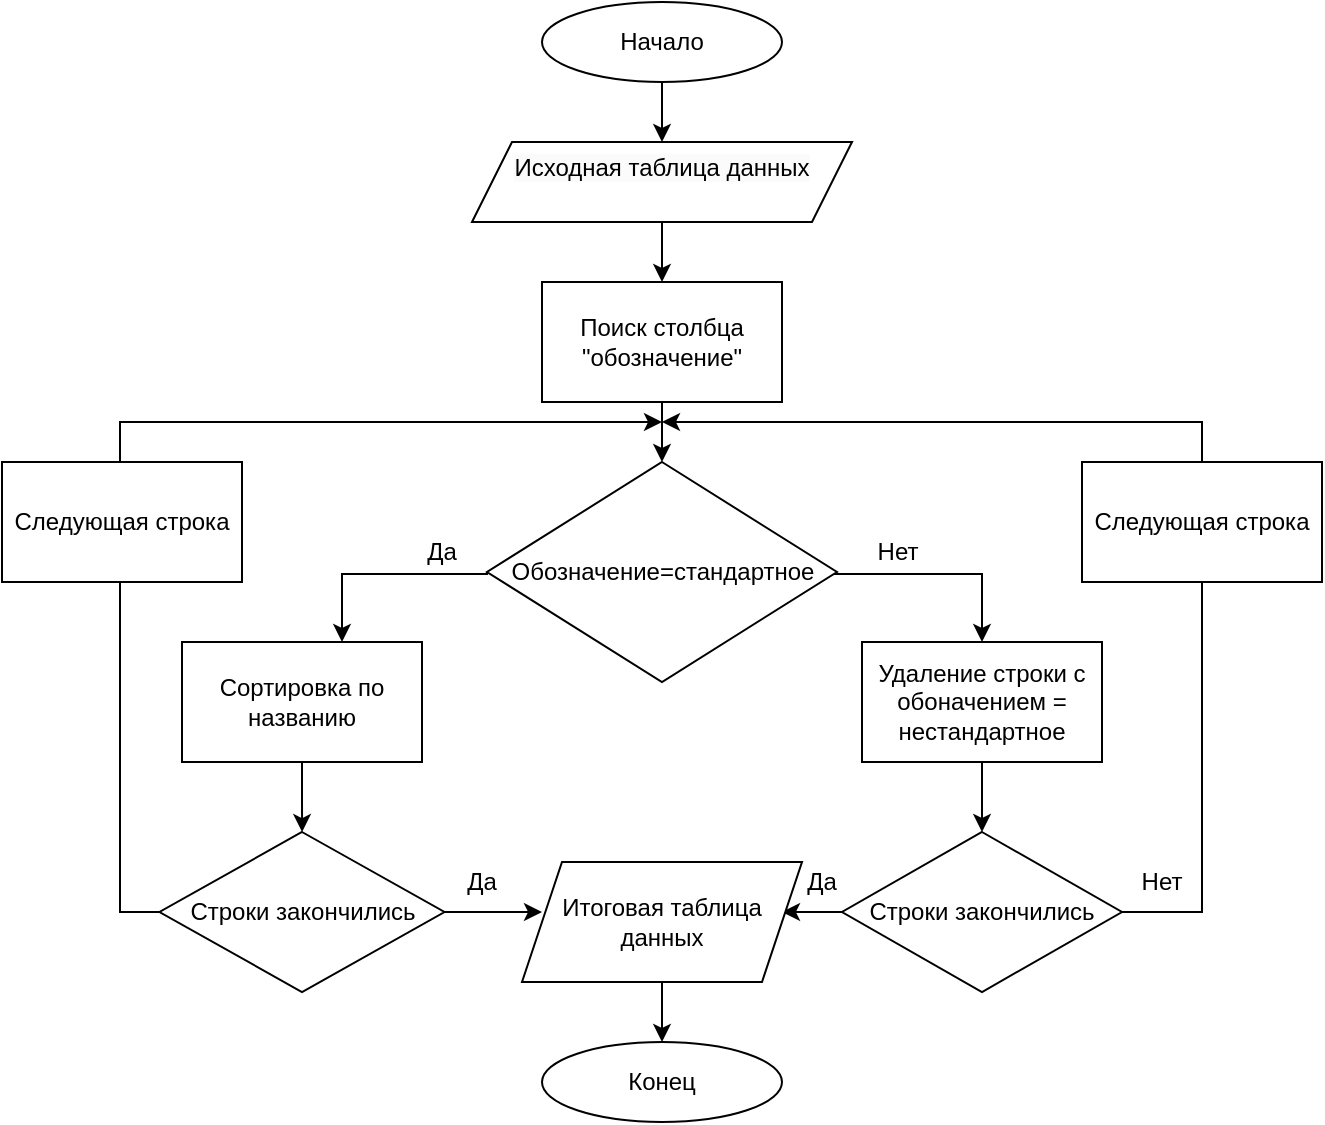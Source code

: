 <mxfile version="21.4.0" type="device">
  <diagram name="Страница 1" id="WfG2qQR3Fc9UgjU4MDY2">
    <mxGraphModel dx="1050" dy="557" grid="1" gridSize="10" guides="1" tooltips="1" connect="1" arrows="1" fold="1" page="1" pageScale="1" pageWidth="827" pageHeight="1169" math="0" shadow="0">
      <root>
        <mxCell id="0" />
        <mxCell id="1" parent="0" />
        <mxCell id="SMzQyF-WEtioWZ_7cIHA-6" style="edgeStyle=orthogonalEdgeStyle;rounded=0;orthogonalLoop=1;jettySize=auto;html=1;exitX=0.5;exitY=1;exitDx=0;exitDy=0;entryX=0.5;entryY=0;entryDx=0;entryDy=0;" edge="1" parent="1" source="SMzQyF-WEtioWZ_7cIHA-1">
          <mxGeometry relative="1" as="geometry">
            <mxPoint x="400" y="160" as="targetPoint" />
          </mxGeometry>
        </mxCell>
        <mxCell id="SMzQyF-WEtioWZ_7cIHA-1" value="Начало" style="ellipse;whiteSpace=wrap;html=1;" vertex="1" parent="1">
          <mxGeometry x="340" y="90" width="120" height="40" as="geometry" />
        </mxCell>
        <mxCell id="SMzQyF-WEtioWZ_7cIHA-15" style="edgeStyle=orthogonalEdgeStyle;rounded=0;orthogonalLoop=1;jettySize=auto;html=1;" edge="1" parent="1" source="SMzQyF-WEtioWZ_7cIHA-4">
          <mxGeometry relative="1" as="geometry">
            <mxPoint x="560" y="410" as="targetPoint" />
            <Array as="points">
              <mxPoint x="560" y="376" />
            </Array>
          </mxGeometry>
        </mxCell>
        <mxCell id="SMzQyF-WEtioWZ_7cIHA-16" style="edgeStyle=orthogonalEdgeStyle;rounded=0;orthogonalLoop=1;jettySize=auto;html=1;exitX=0;exitY=0.5;exitDx=0;exitDy=0;" edge="1" parent="1" source="SMzQyF-WEtioWZ_7cIHA-4">
          <mxGeometry relative="1" as="geometry">
            <mxPoint x="240" y="410" as="targetPoint" />
            <Array as="points">
              <mxPoint x="313" y="376" />
              <mxPoint x="240" y="376" />
            </Array>
          </mxGeometry>
        </mxCell>
        <mxCell id="SMzQyF-WEtioWZ_7cIHA-4" value="Обозначение=стандартное" style="rhombus;whiteSpace=wrap;html=1;" vertex="1" parent="1">
          <mxGeometry x="312.5" y="320" width="175" height="110" as="geometry" />
        </mxCell>
        <mxCell id="SMzQyF-WEtioWZ_7cIHA-13" value="" style="edgeStyle=orthogonalEdgeStyle;rounded=0;orthogonalLoop=1;jettySize=auto;html=1;" edge="1" parent="1" source="SMzQyF-WEtioWZ_7cIHA-9" target="SMzQyF-WEtioWZ_7cIHA-10">
          <mxGeometry relative="1" as="geometry" />
        </mxCell>
        <mxCell id="SMzQyF-WEtioWZ_7cIHA-9" value="&#xa;&lt;span style=&quot;color: rgb(0, 0, 0); font-family: Helvetica; font-size: 12px; font-style: normal; font-variant-ligatures: normal; font-variant-caps: normal; font-weight: 400; letter-spacing: normal; orphans: 2; text-align: center; text-indent: 0px; text-transform: none; widows: 2; word-spacing: 0px; -webkit-text-stroke-width: 0px; background-color: rgb(251, 251, 251); text-decoration-thickness: initial; text-decoration-style: initial; text-decoration-color: initial; float: none; display: inline !important;&quot;&gt;Исходная таблица данных&lt;/span&gt;&#xa;&#xa;" style="shape=parallelogram;perimeter=parallelogramPerimeter;whiteSpace=wrap;html=1;fixedSize=1;" vertex="1" parent="1">
          <mxGeometry x="305" y="160" width="190" height="40" as="geometry" />
        </mxCell>
        <mxCell id="SMzQyF-WEtioWZ_7cIHA-14" value="" style="edgeStyle=orthogonalEdgeStyle;rounded=0;orthogonalLoop=1;jettySize=auto;html=1;" edge="1" parent="1" source="SMzQyF-WEtioWZ_7cIHA-10" target="SMzQyF-WEtioWZ_7cIHA-4">
          <mxGeometry relative="1" as="geometry" />
        </mxCell>
        <mxCell id="SMzQyF-WEtioWZ_7cIHA-10" value="Поиск столбца &quot;обозначение&quot;" style="rounded=0;whiteSpace=wrap;html=1;" vertex="1" parent="1">
          <mxGeometry x="340" y="230" width="120" height="60" as="geometry" />
        </mxCell>
        <mxCell id="SMzQyF-WEtioWZ_7cIHA-17" value="Нет" style="text;html=1;strokeColor=none;fillColor=none;align=center;verticalAlign=middle;whiteSpace=wrap;rounded=0;" vertex="1" parent="1">
          <mxGeometry x="487.5" y="350" width="60" height="30" as="geometry" />
        </mxCell>
        <mxCell id="SMzQyF-WEtioWZ_7cIHA-18" value="Да" style="text;html=1;strokeColor=none;fillColor=none;align=center;verticalAlign=middle;whiteSpace=wrap;rounded=0;" vertex="1" parent="1">
          <mxGeometry x="260" y="350" width="60" height="30" as="geometry" />
        </mxCell>
        <mxCell id="SMzQyF-WEtioWZ_7cIHA-21" style="edgeStyle=orthogonalEdgeStyle;rounded=0;orthogonalLoop=1;jettySize=auto;html=1;exitX=1;exitY=0.5;exitDx=0;exitDy=0;" edge="1" parent="1" source="SMzQyF-WEtioWZ_7cIHA-24">
          <mxGeometry relative="1" as="geometry">
            <mxPoint x="400" y="300" as="targetPoint" />
            <mxPoint x="670" y="450" as="sourcePoint" />
            <Array as="points">
              <mxPoint x="670" y="545" />
              <mxPoint x="670" y="300" />
            </Array>
          </mxGeometry>
        </mxCell>
        <mxCell id="SMzQyF-WEtioWZ_7cIHA-20" value="Следующая строка" style="rounded=0;whiteSpace=wrap;html=1;" vertex="1" parent="1">
          <mxGeometry x="610" y="320" width="120" height="60" as="geometry" />
        </mxCell>
        <mxCell id="SMzQyF-WEtioWZ_7cIHA-35" value="" style="edgeStyle=orthogonalEdgeStyle;rounded=0;orthogonalLoop=1;jettySize=auto;html=1;" edge="1" parent="1" source="SMzQyF-WEtioWZ_7cIHA-22" target="SMzQyF-WEtioWZ_7cIHA-28">
          <mxGeometry relative="1" as="geometry" />
        </mxCell>
        <mxCell id="SMzQyF-WEtioWZ_7cIHA-22" value="Сортировка по названию" style="rounded=0;whiteSpace=wrap;html=1;" vertex="1" parent="1">
          <mxGeometry x="160" y="410" width="120" height="60" as="geometry" />
        </mxCell>
        <mxCell id="SMzQyF-WEtioWZ_7cIHA-34" value="" style="edgeStyle=orthogonalEdgeStyle;rounded=0;orthogonalLoop=1;jettySize=auto;html=1;" edge="1" parent="1" source="SMzQyF-WEtioWZ_7cIHA-24">
          <mxGeometry relative="1" as="geometry">
            <mxPoint x="460" y="545" as="targetPoint" />
          </mxGeometry>
        </mxCell>
        <mxCell id="SMzQyF-WEtioWZ_7cIHA-24" value="Строки закончились" style="rhombus;whiteSpace=wrap;html=1;" vertex="1" parent="1">
          <mxGeometry x="490" y="505" width="140" height="80" as="geometry" />
        </mxCell>
        <mxCell id="SMzQyF-WEtioWZ_7cIHA-25" value="Нет" style="text;html=1;strokeColor=none;fillColor=none;align=center;verticalAlign=middle;whiteSpace=wrap;rounded=0;" vertex="1" parent="1">
          <mxGeometry x="620" y="520" width="60" height="20" as="geometry" />
        </mxCell>
        <mxCell id="SMzQyF-WEtioWZ_7cIHA-37" value="" style="edgeStyle=orthogonalEdgeStyle;rounded=0;orthogonalLoop=1;jettySize=auto;html=1;" edge="1" parent="1" source="SMzQyF-WEtioWZ_7cIHA-28">
          <mxGeometry relative="1" as="geometry">
            <mxPoint x="340" y="545" as="targetPoint" />
          </mxGeometry>
        </mxCell>
        <mxCell id="SMzQyF-WEtioWZ_7cIHA-40" style="edgeStyle=orthogonalEdgeStyle;rounded=0;orthogonalLoop=1;jettySize=auto;html=1;" edge="1" parent="1" source="SMzQyF-WEtioWZ_7cIHA-28">
          <mxGeometry relative="1" as="geometry">
            <mxPoint x="400" y="300" as="targetPoint" />
            <Array as="points">
              <mxPoint x="129" y="545" />
              <mxPoint x="129" y="300" />
            </Array>
          </mxGeometry>
        </mxCell>
        <mxCell id="SMzQyF-WEtioWZ_7cIHA-28" value="Строки закончились" style="rhombus;whiteSpace=wrap;html=1;" vertex="1" parent="1">
          <mxGeometry x="148.75" y="505" width="142.5" height="80" as="geometry" />
        </mxCell>
        <mxCell id="SMzQyF-WEtioWZ_7cIHA-32" value="" style="edgeStyle=orthogonalEdgeStyle;rounded=0;orthogonalLoop=1;jettySize=auto;html=1;" edge="1" parent="1" source="SMzQyF-WEtioWZ_7cIHA-30" target="SMzQyF-WEtioWZ_7cIHA-24">
          <mxGeometry relative="1" as="geometry" />
        </mxCell>
        <mxCell id="SMzQyF-WEtioWZ_7cIHA-30" value="Удаление строки с обоначением = нестандартное" style="rounded=0;whiteSpace=wrap;html=1;" vertex="1" parent="1">
          <mxGeometry x="500" y="410" width="120" height="60" as="geometry" />
        </mxCell>
        <mxCell id="SMzQyF-WEtioWZ_7cIHA-36" value="Да" style="text;html=1;strokeColor=none;fillColor=none;align=center;verticalAlign=middle;whiteSpace=wrap;rounded=0;" vertex="1" parent="1">
          <mxGeometry x="450" y="515" width="60" height="30" as="geometry" />
        </mxCell>
        <mxCell id="SMzQyF-WEtioWZ_7cIHA-38" value="Да" style="text;html=1;strokeColor=none;fillColor=none;align=center;verticalAlign=middle;whiteSpace=wrap;rounded=0;" vertex="1" parent="1">
          <mxGeometry x="280" y="515" width="60" height="30" as="geometry" />
        </mxCell>
        <mxCell id="SMzQyF-WEtioWZ_7cIHA-41" value="Следующая строка" style="rounded=0;whiteSpace=wrap;html=1;" vertex="1" parent="1">
          <mxGeometry x="70" y="320" width="120" height="60" as="geometry" />
        </mxCell>
        <mxCell id="SMzQyF-WEtioWZ_7cIHA-45" value="" style="edgeStyle=orthogonalEdgeStyle;rounded=0;orthogonalLoop=1;jettySize=auto;html=1;" edge="1" parent="1" source="SMzQyF-WEtioWZ_7cIHA-42" target="SMzQyF-WEtioWZ_7cIHA-44">
          <mxGeometry relative="1" as="geometry" />
        </mxCell>
        <mxCell id="SMzQyF-WEtioWZ_7cIHA-42" value="Итоговая таблица данных" style="shape=parallelogram;perimeter=parallelogramPerimeter;whiteSpace=wrap;html=1;fixedSize=1;" vertex="1" parent="1">
          <mxGeometry x="330" y="520" width="140" height="60" as="geometry" />
        </mxCell>
        <mxCell id="SMzQyF-WEtioWZ_7cIHA-44" value="Конец" style="ellipse;whiteSpace=wrap;html=1;" vertex="1" parent="1">
          <mxGeometry x="340" y="610" width="120" height="40" as="geometry" />
        </mxCell>
      </root>
    </mxGraphModel>
  </diagram>
</mxfile>

